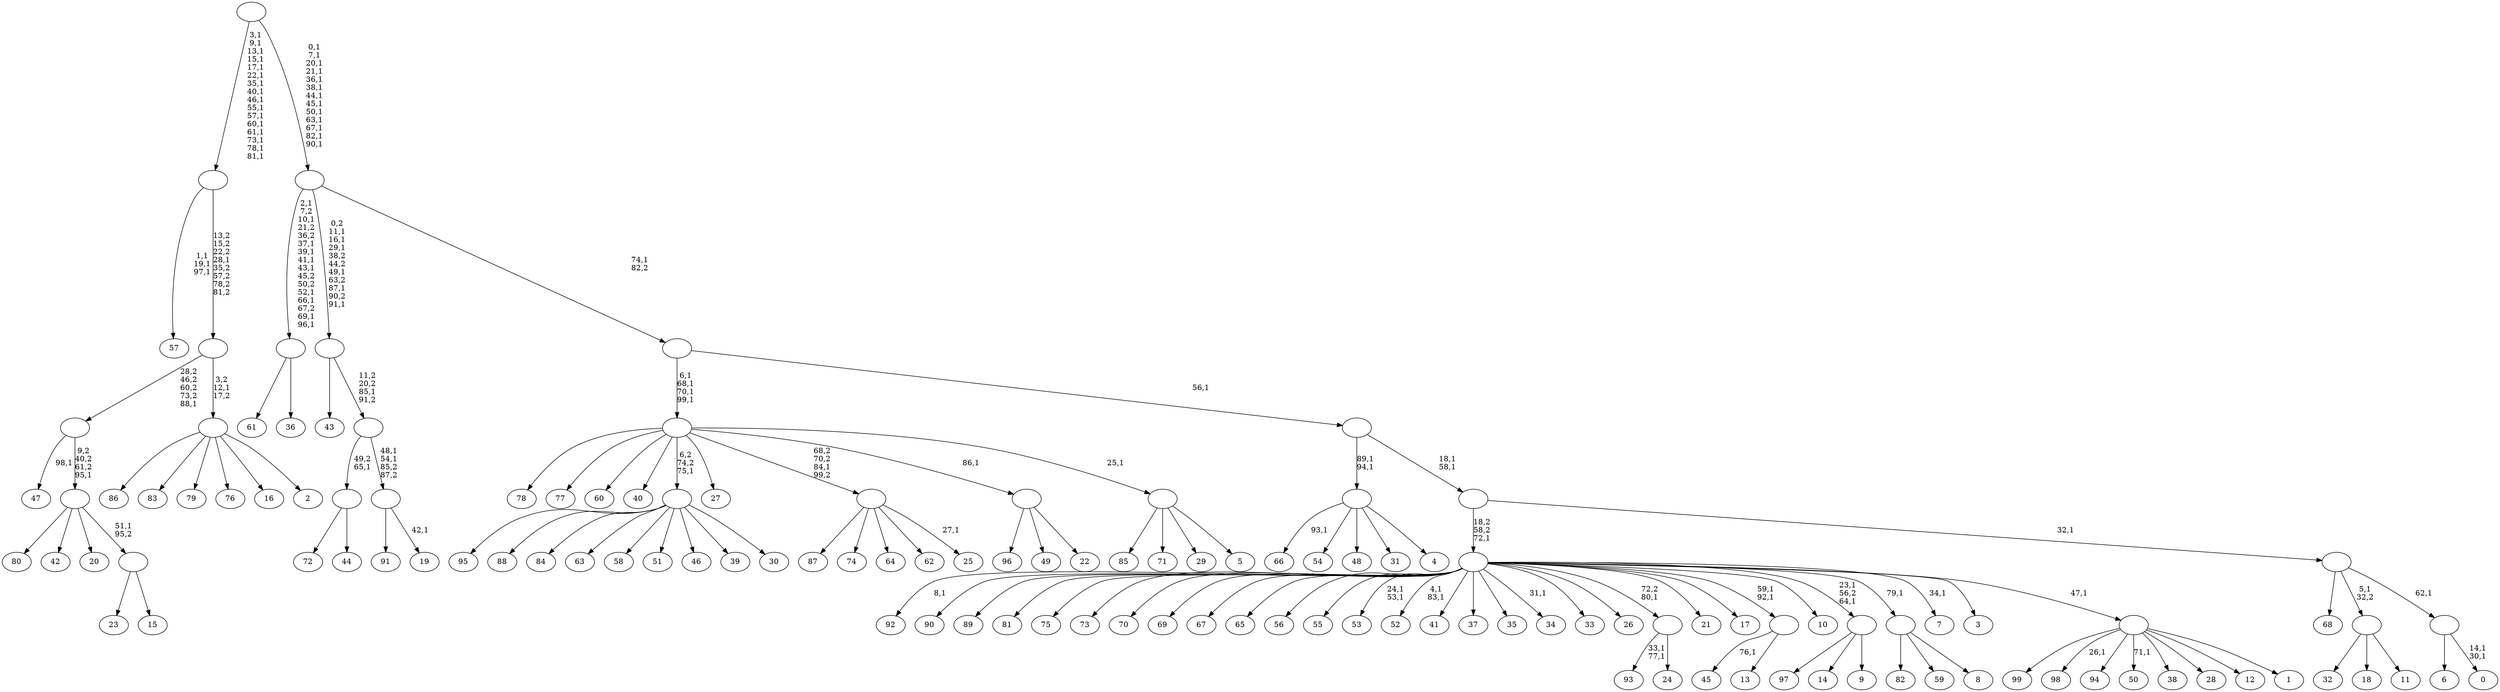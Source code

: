 digraph T {
	200 [label="99"]
	199 [label="98"]
	197 [label="97"]
	196 [label="96"]
	195 [label="95"]
	194 [label="94"]
	193 [label="93"]
	190 [label="92"]
	188 [label="91"]
	187 [label="90"]
	186 [label="89"]
	185 [label="88"]
	184 [label="87"]
	183 [label="86"]
	182 [label="85"]
	181 [label="84"]
	180 [label="83"]
	179 [label="82"]
	178 [label="81"]
	177 [label="80"]
	176 [label="79"]
	175 [label="78"]
	174 [label="77"]
	173 [label="76"]
	172 [label="75"]
	171 [label="74"]
	170 [label="73"]
	169 [label="72"]
	168 [label="71"]
	167 [label="70"]
	166 [label="69"]
	165 [label="68"]
	164 [label="67"]
	163 [label="66"]
	161 [label="65"]
	160 [label="64"]
	159 [label="63"]
	158 [label="62"]
	157 [label="61"]
	156 [label="60"]
	155 [label="59"]
	154 [label="58"]
	153 [label="57"]
	149 [label="56"]
	148 [label="55"]
	147 [label="54"]
	146 [label="53"]
	143 [label="52"]
	140 [label="51"]
	139 [label="50"]
	137 [label="49"]
	136 [label="48"]
	135 [label="47"]
	133 [label="46"]
	132 [label="45"]
	130 [label="44"]
	129 [label=""]
	128 [label="43"]
	127 [label="42"]
	126 [label="41"]
	125 [label="40"]
	124 [label="39"]
	123 [label="38"]
	122 [label="37"]
	121 [label="36"]
	120 [label=""]
	110 [label="35"]
	109 [label="34"]
	107 [label="33"]
	106 [label="32"]
	105 [label="31"]
	104 [label="30"]
	103 [label=""]
	102 [label="29"]
	101 [label="28"]
	100 [label="27"]
	99 [label="26"]
	98 [label="25"]
	96 [label=""]
	95 [label="24"]
	94 [label=""]
	93 [label="23"]
	92 [label="22"]
	91 [label=""]
	90 [label="21"]
	89 [label="20"]
	88 [label="19"]
	86 [label=""]
	84 [label=""]
	83 [label=""]
	77 [label="18"]
	76 [label="17"]
	75 [label="16"]
	74 [label="15"]
	73 [label=""]
	72 [label=""]
	71 [label=""]
	70 [label="14"]
	69 [label="13"]
	68 [label=""]
	66 [label="12"]
	65 [label="11"]
	64 [label=""]
	63 [label="10"]
	62 [label="9"]
	61 [label=""]
	59 [label="8"]
	58 [label=""]
	57 [label="7"]
	55 [label="6"]
	54 [label="5"]
	53 [label=""]
	52 [label=""]
	48 [label="4"]
	47 [label=""]
	45 [label="3"]
	44 [label="2"]
	43 [label=""]
	42 [label=""]
	41 [label=""]
	25 [label="1"]
	24 [label=""]
	23 [label=""]
	22 [label="0"]
	19 [label=""]
	18 [label=""]
	17 [label=""]
	15 [label=""]
	14 [label=""]
	13 [label=""]
	0 [label=""]
	129 -> 169 [label=""]
	129 -> 130 [label=""]
	120 -> 157 [label=""]
	120 -> 121 [label=""]
	103 -> 195 [label=""]
	103 -> 185 [label=""]
	103 -> 181 [label=""]
	103 -> 159 [label=""]
	103 -> 154 [label=""]
	103 -> 140 [label=""]
	103 -> 133 [label=""]
	103 -> 124 [label=""]
	103 -> 104 [label=""]
	96 -> 98 [label="27,1"]
	96 -> 184 [label=""]
	96 -> 171 [label=""]
	96 -> 160 [label=""]
	96 -> 158 [label=""]
	94 -> 193 [label="33,1\n77,1"]
	94 -> 95 [label=""]
	91 -> 196 [label=""]
	91 -> 137 [label=""]
	91 -> 92 [label=""]
	86 -> 88 [label="42,1"]
	86 -> 188 [label=""]
	84 -> 86 [label="48,1\n54,1\n85,2\n87,2"]
	84 -> 129 [label="49,2\n65,1"]
	83 -> 128 [label=""]
	83 -> 84 [label="11,2\n20,2\n85,1\n91,2"]
	73 -> 93 [label=""]
	73 -> 74 [label=""]
	72 -> 177 [label=""]
	72 -> 127 [label=""]
	72 -> 89 [label=""]
	72 -> 73 [label="51,1\n95,2"]
	71 -> 135 [label="98,1"]
	71 -> 72 [label="9,2\n40,2\n61,2\n95,1"]
	68 -> 132 [label="76,1"]
	68 -> 69 [label=""]
	64 -> 106 [label=""]
	64 -> 77 [label=""]
	64 -> 65 [label=""]
	61 -> 197 [label=""]
	61 -> 70 [label=""]
	61 -> 62 [label=""]
	58 -> 179 [label=""]
	58 -> 155 [label=""]
	58 -> 59 [label=""]
	53 -> 182 [label=""]
	53 -> 168 [label=""]
	53 -> 102 [label=""]
	53 -> 54 [label=""]
	52 -> 175 [label=""]
	52 -> 174 [label=""]
	52 -> 156 [label=""]
	52 -> 125 [label=""]
	52 -> 103 [label="6,2\n74,2\n75,1"]
	52 -> 100 [label=""]
	52 -> 96 [label="68,2\n70,2\n84,1\n99,2"]
	52 -> 91 [label="86,1"]
	52 -> 53 [label="25,1"]
	47 -> 163 [label="93,1"]
	47 -> 147 [label=""]
	47 -> 136 [label=""]
	47 -> 105 [label=""]
	47 -> 48 [label=""]
	43 -> 183 [label=""]
	43 -> 180 [label=""]
	43 -> 176 [label=""]
	43 -> 173 [label=""]
	43 -> 75 [label=""]
	43 -> 44 [label=""]
	42 -> 71 [label="28,2\n46,2\n60,2\n73,2\n88,1"]
	42 -> 43 [label="3,2\n12,1\n17,2"]
	41 -> 153 [label="1,1\n19,1\n97,1"]
	41 -> 42 [label="13,2\n15,2\n22,2\n28,1\n35,2\n57,2\n78,2\n81,2"]
	24 -> 139 [label="71,1"]
	24 -> 199 [label="26,1"]
	24 -> 200 [label=""]
	24 -> 194 [label=""]
	24 -> 123 [label=""]
	24 -> 101 [label=""]
	24 -> 66 [label=""]
	24 -> 25 [label=""]
	23 -> 57 [label="34,1"]
	23 -> 61 [label="23,1\n56,2\n64,1"]
	23 -> 68 [label="59,1\n92,1"]
	23 -> 109 [label="31,1"]
	23 -> 143 [label="4,1\n83,1"]
	23 -> 146 [label="24,1\n53,1"]
	23 -> 190 [label="8,1"]
	23 -> 187 [label=""]
	23 -> 186 [label=""]
	23 -> 178 [label=""]
	23 -> 172 [label=""]
	23 -> 170 [label=""]
	23 -> 167 [label=""]
	23 -> 166 [label=""]
	23 -> 164 [label=""]
	23 -> 161 [label=""]
	23 -> 149 [label=""]
	23 -> 148 [label=""]
	23 -> 126 [label=""]
	23 -> 122 [label=""]
	23 -> 110 [label=""]
	23 -> 107 [label=""]
	23 -> 99 [label=""]
	23 -> 94 [label="72,2\n80,1"]
	23 -> 90 [label=""]
	23 -> 76 [label=""]
	23 -> 63 [label=""]
	23 -> 58 [label="79,1"]
	23 -> 45 [label=""]
	23 -> 24 [label="47,1"]
	19 -> 22 [label="14,1\n30,1"]
	19 -> 55 [label=""]
	18 -> 165 [label=""]
	18 -> 64 [label="5,1\n32,2"]
	18 -> 19 [label="62,1"]
	17 -> 23 [label="18,2\n58,2\n72,1"]
	17 -> 18 [label="32,1"]
	15 -> 17 [label="18,1\n58,1"]
	15 -> 47 [label="89,1\n94,1"]
	14 -> 52 [label="6,1\n68,1\n70,1\n99,1"]
	14 -> 15 [label="56,1"]
	13 -> 83 [label="0,2\n11,1\n16,1\n29,1\n38,2\n44,2\n49,1\n63,2\n87,1\n90,2\n91,1"]
	13 -> 120 [label="2,1\n7,2\n10,1\n21,2\n36,2\n37,1\n39,1\n41,1\n43,1\n45,2\n50,2\n52,1\n66,1\n67,2\n69,1\n96,1"]
	13 -> 14 [label="74,1\n82,2"]
	0 -> 13 [label="0,1\n7,1\n20,1\n21,1\n36,1\n38,1\n44,1\n45,1\n50,1\n63,1\n67,1\n82,1\n90,1"]
	0 -> 41 [label="3,1\n9,1\n13,1\n15,1\n17,1\n22,1\n35,1\n40,1\n46,1\n55,1\n57,1\n60,1\n61,1\n73,1\n78,1\n81,1"]
}
